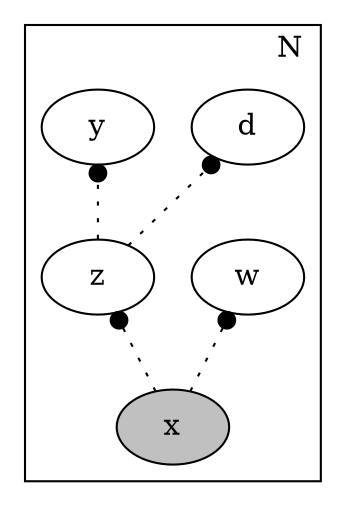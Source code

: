 digraph {
	subgraph cluster_N {
    rankdir=TB;
		label=N; labeljust=r; labelloc=b;
        //{rank = same; y; w; }
        x -> z [style=dotted, arrowhead=dot,];
        x -> w [style=dotted, arrowhead=dot,];
        z -> y [style=dotted, arrowhead=dot,];
        z -> d [style=dotted, arrowhead=dot,];
		//n [label="(µ,σ)" shape=ellipse];
		d [label="d" shape=ellipse];
		w [label="w" shape=ellipse];
		y [label="y" shape=ellipse];
		z [label="z" fillcolor=white shape=ellipse style=filled];
		x [label="x" fillcolor=grey shape=ellipse style=filled];
    }
    //rankdir=LR;
    rankdir=BT;
    //a -> d;
    //n -> w;
    //{rank=same; a; n;}
    //a [label="α", shape=box, width=0.25,height=0.2,style=filled,];
    //n [label="ζ", shape=box, width=0.25,height=0.2,style=filled, ];
}

